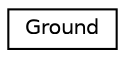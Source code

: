 digraph "Graphical Class Hierarchy"
{
 // LATEX_PDF_SIZE
  edge [fontname="Helvetica",fontsize="10",labelfontname="Helvetica",labelfontsize="10"];
  node [fontname="Helvetica",fontsize="10",shape=record];
  rankdir="LR";
  Node0 [label="Ground",height=0.2,width=0.4,color="black", fillcolor="white", style="filled",URL="$classGround.html",tooltip=" "];
}
